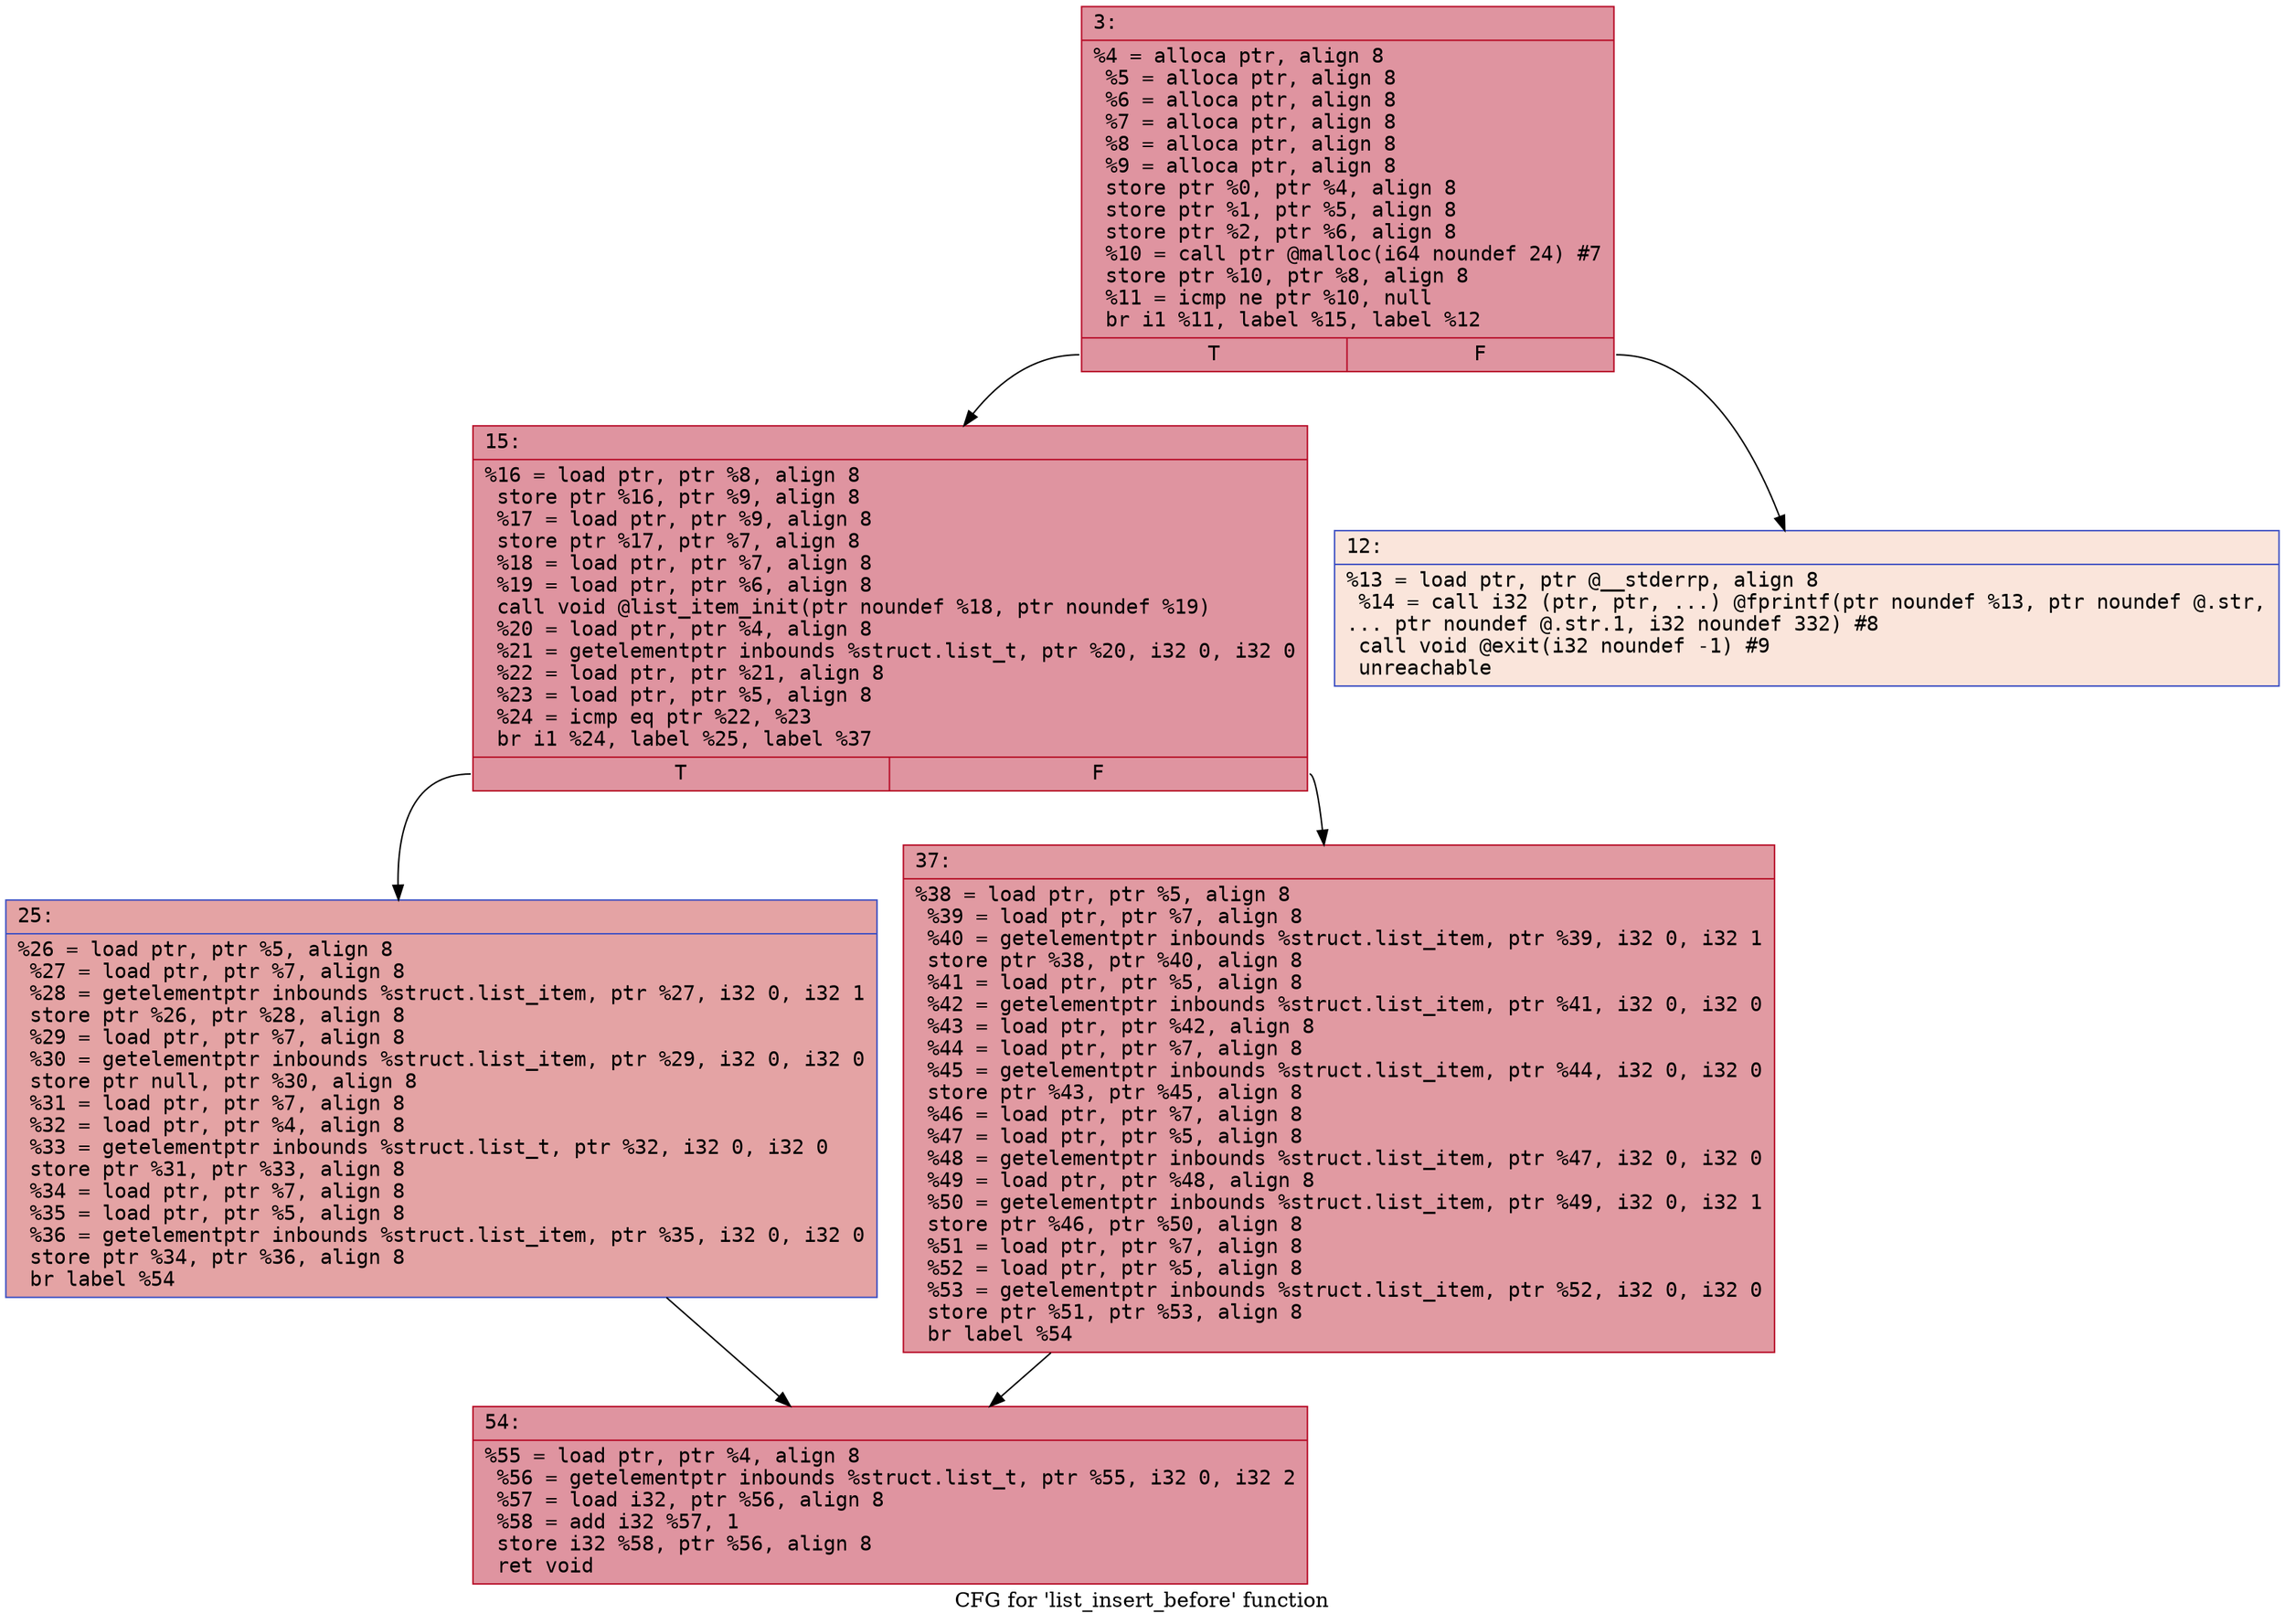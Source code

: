 digraph "CFG for 'list_insert_before' function" {
	label="CFG for 'list_insert_before' function";

	Node0x600002032760 [shape=record,color="#b70d28ff", style=filled, fillcolor="#b70d2870" fontname="Courier",label="{3:\l|  %4 = alloca ptr, align 8\l  %5 = alloca ptr, align 8\l  %6 = alloca ptr, align 8\l  %7 = alloca ptr, align 8\l  %8 = alloca ptr, align 8\l  %9 = alloca ptr, align 8\l  store ptr %0, ptr %4, align 8\l  store ptr %1, ptr %5, align 8\l  store ptr %2, ptr %6, align 8\l  %10 = call ptr @malloc(i64 noundef 24) #7\l  store ptr %10, ptr %8, align 8\l  %11 = icmp ne ptr %10, null\l  br i1 %11, label %15, label %12\l|{<s0>T|<s1>F}}"];
	Node0x600002032760:s0 -> Node0x600002032800[tooltip="3 -> 15\nProbability 100.00%" ];
	Node0x600002032760:s1 -> Node0x6000020327b0[tooltip="3 -> 12\nProbability 0.00%" ];
	Node0x6000020327b0 [shape=record,color="#3d50c3ff", style=filled, fillcolor="#f4c5ad70" fontname="Courier",label="{12:\l|  %13 = load ptr, ptr @__stderrp, align 8\l  %14 = call i32 (ptr, ptr, ...) @fprintf(ptr noundef %13, ptr noundef @.str,\l... ptr noundef @.str.1, i32 noundef 332) #8\l  call void @exit(i32 noundef -1) #9\l  unreachable\l}"];
	Node0x600002032800 [shape=record,color="#b70d28ff", style=filled, fillcolor="#b70d2870" fontname="Courier",label="{15:\l|  %16 = load ptr, ptr %8, align 8\l  store ptr %16, ptr %9, align 8\l  %17 = load ptr, ptr %9, align 8\l  store ptr %17, ptr %7, align 8\l  %18 = load ptr, ptr %7, align 8\l  %19 = load ptr, ptr %6, align 8\l  call void @list_item_init(ptr noundef %18, ptr noundef %19)\l  %20 = load ptr, ptr %4, align 8\l  %21 = getelementptr inbounds %struct.list_t, ptr %20, i32 0, i32 0\l  %22 = load ptr, ptr %21, align 8\l  %23 = load ptr, ptr %5, align 8\l  %24 = icmp eq ptr %22, %23\l  br i1 %24, label %25, label %37\l|{<s0>T|<s1>F}}"];
	Node0x600002032800:s0 -> Node0x600002032850[tooltip="15 -> 25\nProbability 37.50%" ];
	Node0x600002032800:s1 -> Node0x6000020328a0[tooltip="15 -> 37\nProbability 62.50%" ];
	Node0x600002032850 [shape=record,color="#3d50c3ff", style=filled, fillcolor="#c32e3170" fontname="Courier",label="{25:\l|  %26 = load ptr, ptr %5, align 8\l  %27 = load ptr, ptr %7, align 8\l  %28 = getelementptr inbounds %struct.list_item, ptr %27, i32 0, i32 1\l  store ptr %26, ptr %28, align 8\l  %29 = load ptr, ptr %7, align 8\l  %30 = getelementptr inbounds %struct.list_item, ptr %29, i32 0, i32 0\l  store ptr null, ptr %30, align 8\l  %31 = load ptr, ptr %7, align 8\l  %32 = load ptr, ptr %4, align 8\l  %33 = getelementptr inbounds %struct.list_t, ptr %32, i32 0, i32 0\l  store ptr %31, ptr %33, align 8\l  %34 = load ptr, ptr %7, align 8\l  %35 = load ptr, ptr %5, align 8\l  %36 = getelementptr inbounds %struct.list_item, ptr %35, i32 0, i32 0\l  store ptr %34, ptr %36, align 8\l  br label %54\l}"];
	Node0x600002032850 -> Node0x6000020328f0[tooltip="25 -> 54\nProbability 100.00%" ];
	Node0x6000020328a0 [shape=record,color="#b70d28ff", style=filled, fillcolor="#bb1b2c70" fontname="Courier",label="{37:\l|  %38 = load ptr, ptr %5, align 8\l  %39 = load ptr, ptr %7, align 8\l  %40 = getelementptr inbounds %struct.list_item, ptr %39, i32 0, i32 1\l  store ptr %38, ptr %40, align 8\l  %41 = load ptr, ptr %5, align 8\l  %42 = getelementptr inbounds %struct.list_item, ptr %41, i32 0, i32 0\l  %43 = load ptr, ptr %42, align 8\l  %44 = load ptr, ptr %7, align 8\l  %45 = getelementptr inbounds %struct.list_item, ptr %44, i32 0, i32 0\l  store ptr %43, ptr %45, align 8\l  %46 = load ptr, ptr %7, align 8\l  %47 = load ptr, ptr %5, align 8\l  %48 = getelementptr inbounds %struct.list_item, ptr %47, i32 0, i32 0\l  %49 = load ptr, ptr %48, align 8\l  %50 = getelementptr inbounds %struct.list_item, ptr %49, i32 0, i32 1\l  store ptr %46, ptr %50, align 8\l  %51 = load ptr, ptr %7, align 8\l  %52 = load ptr, ptr %5, align 8\l  %53 = getelementptr inbounds %struct.list_item, ptr %52, i32 0, i32 0\l  store ptr %51, ptr %53, align 8\l  br label %54\l}"];
	Node0x6000020328a0 -> Node0x6000020328f0[tooltip="37 -> 54\nProbability 100.00%" ];
	Node0x6000020328f0 [shape=record,color="#b70d28ff", style=filled, fillcolor="#b70d2870" fontname="Courier",label="{54:\l|  %55 = load ptr, ptr %4, align 8\l  %56 = getelementptr inbounds %struct.list_t, ptr %55, i32 0, i32 2\l  %57 = load i32, ptr %56, align 8\l  %58 = add i32 %57, 1\l  store i32 %58, ptr %56, align 8\l  ret void\l}"];
}
